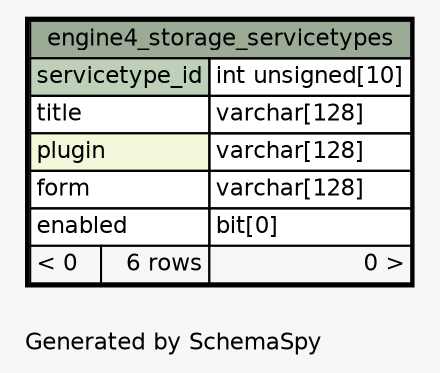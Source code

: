 // dot 2.38.0 on Windows 10 10.0
// SchemaSpy rev 590
digraph "oneDegreeRelationshipsDiagram" {
  graph [
    rankdir="RL"
    bgcolor="#f7f7f7"
    label="\nGenerated by SchemaSpy"
    labeljust="l"
    nodesep="0.18"
    ranksep="0.46"
    fontname="Helvetica"
    fontsize="11"
  ];
  node [
    fontname="Helvetica"
    fontsize="11"
    shape="plaintext"
  ];
  edge [
    arrowsize="0.8"
  ];
  "engine4_storage_servicetypes" [
    label=<
    <TABLE BORDER="2" CELLBORDER="1" CELLSPACING="0" BGCOLOR="#ffffff">
      <TR><TD COLSPAN="3" BGCOLOR="#9bab96" ALIGN="CENTER">engine4_storage_servicetypes</TD></TR>
      <TR><TD PORT="servicetype_id" COLSPAN="2" BGCOLOR="#bed1b8" ALIGN="LEFT">servicetype_id</TD><TD PORT="servicetype_id.type" ALIGN="LEFT">int unsigned[10]</TD></TR>
      <TR><TD PORT="title" COLSPAN="2" ALIGN="LEFT">title</TD><TD PORT="title.type" ALIGN="LEFT">varchar[128]</TD></TR>
      <TR><TD PORT="plugin" COLSPAN="2" BGCOLOR="#f4f7da" ALIGN="LEFT">plugin</TD><TD PORT="plugin.type" ALIGN="LEFT">varchar[128]</TD></TR>
      <TR><TD PORT="form" COLSPAN="2" ALIGN="LEFT">form</TD><TD PORT="form.type" ALIGN="LEFT">varchar[128]</TD></TR>
      <TR><TD PORT="enabled" COLSPAN="2" ALIGN="LEFT">enabled</TD><TD PORT="enabled.type" ALIGN="LEFT">bit[0]</TD></TR>
      <TR><TD ALIGN="LEFT" BGCOLOR="#f7f7f7">&lt; 0</TD><TD ALIGN="RIGHT" BGCOLOR="#f7f7f7">6 rows</TD><TD ALIGN="RIGHT" BGCOLOR="#f7f7f7">0 &gt;</TD></TR>
    </TABLE>>
    URL="engine4_storage_servicetypes.html"
    tooltip="engine4_storage_servicetypes"
  ];
}
